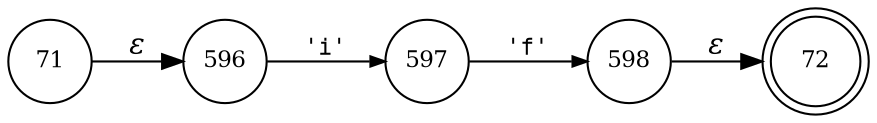 digraph ATN {
rankdir=LR;
s72[fontsize=11, label="72", shape=doublecircle, fixedsize=true, width=.6];
s596[fontsize=11,label="596", shape=circle, fixedsize=true, width=.55, peripheries=1];
s597[fontsize=11,label="597", shape=circle, fixedsize=true, width=.55, peripheries=1];
s598[fontsize=11,label="598", shape=circle, fixedsize=true, width=.55, peripheries=1];
s71[fontsize=11,label="71", shape=circle, fixedsize=true, width=.55, peripheries=1];
s71 -> s596 [fontname="Times-Italic", label="&epsilon;"];
s596 -> s597 [fontsize=11, fontname="Courier", arrowsize=.7, label = "'i'", arrowhead = normal];
s597 -> s598 [fontsize=11, fontname="Courier", arrowsize=.7, label = "'f'", arrowhead = normal];
s598 -> s72 [fontname="Times-Italic", label="&epsilon;"];
}